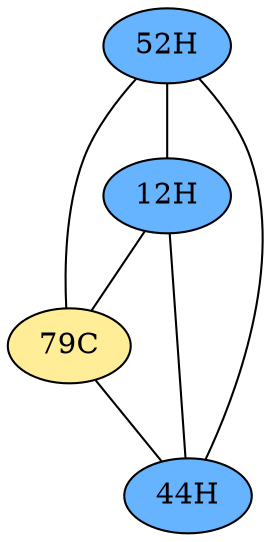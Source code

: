 // The Round Table
graph {
	"52H" [fillcolor="#66B3FF" style=radial]
	"12H" [fillcolor="#66B3FF" style=radial]
	"52H" -- "12H" [penwidth=1]
	"52H" [fillcolor="#66B3FF" style=radial]
	"79C" [fillcolor="#FFED97" style=radial]
	"52H" -- "79C" [penwidth=1]
	"52H" [fillcolor="#66B3FF" style=radial]
	"44H" [fillcolor="#66B3FF" style=radial]
	"52H" -- "44H" [penwidth=1]
	"12H" [fillcolor="#66B3FF" style=radial]
	"79C" [fillcolor="#FFED97" style=radial]
	"12H" -- "79C" [penwidth=1]
	"12H" [fillcolor="#66B3FF" style=radial]
	"44H" [fillcolor="#66B3FF" style=radial]
	"12H" -- "44H" [penwidth=1]
	"79C" [fillcolor="#FFED97" style=radial]
	"44H" [fillcolor="#66B3FF" style=radial]
	"79C" -- "44H" [penwidth=1]
}
